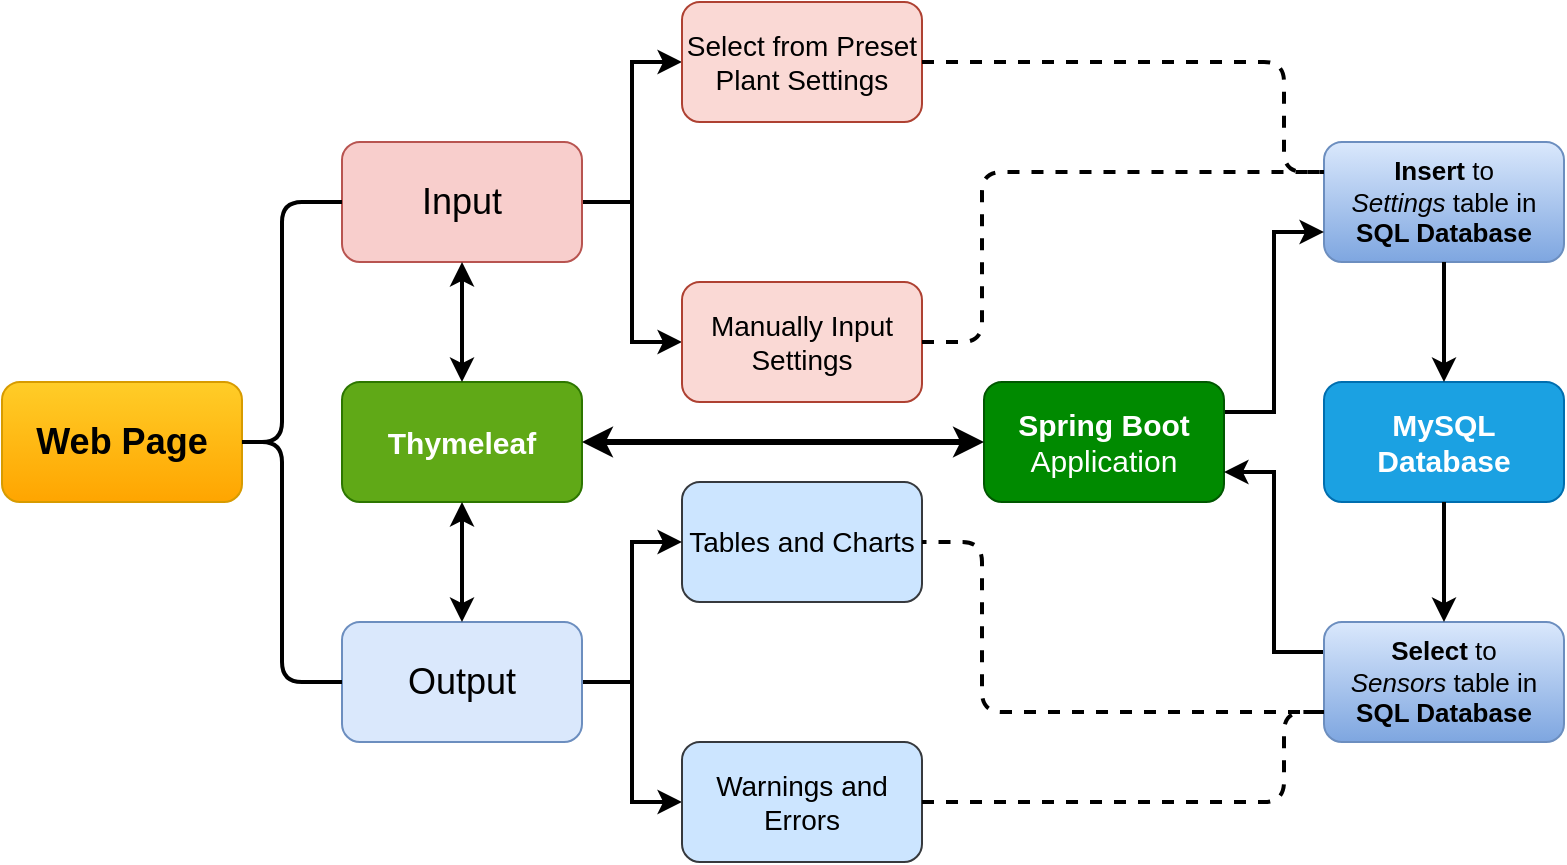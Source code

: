 <mxfile version="12.7.9" type="github">
  <diagram id="0NptSKcLtEnpgQ-AU4p9" name="Page-1">
    <mxGraphModel dx="1998" dy="753" grid="1" gridSize="10" guides="1" tooltips="1" connect="1" arrows="1" fold="1" page="1" pageScale="1" pageWidth="827" pageHeight="583" math="0" shadow="0">
      <root>
        <mxCell id="0" />
        <mxCell id="1" parent="0" />
        <mxCell id="iAvzfOgcvIdrf_tcBkFH-1" value="&lt;b&gt;&lt;font style=&quot;font-size: 18px&quot;&gt;Web Page&lt;/font&gt;&lt;/b&gt;" style="rounded=1;whiteSpace=wrap;html=1;fillColor=#ffcd28;strokeColor=#d79b00;gradientColor=#ffa500;" parent="1" vertex="1">
          <mxGeometry x="9" y="240" width="120" height="60" as="geometry" />
        </mxCell>
        <mxCell id="iAvzfOgcvIdrf_tcBkFH-2" value="Tables and Charts" style="rounded=1;whiteSpace=wrap;html=1;fontSize=14;fillColor=#cce5ff;strokeColor=#36393d;" parent="1" vertex="1">
          <mxGeometry x="349" y="290" width="120" height="60" as="geometry" />
        </mxCell>
        <mxCell id="ASFZTIkQ24ET85p-kiwr-31" style="edgeStyle=orthogonalEdgeStyle;rounded=0;orthogonalLoop=1;jettySize=auto;html=1;entryX=0;entryY=0.5;entryDx=0;entryDy=0;strokeWidth=2;" edge="1" parent="1" source="iAvzfOgcvIdrf_tcBkFH-3" target="iAvzfOgcvIdrf_tcBkFH-2">
          <mxGeometry relative="1" as="geometry" />
        </mxCell>
        <mxCell id="ASFZTIkQ24ET85p-kiwr-32" style="edgeStyle=orthogonalEdgeStyle;rounded=0;orthogonalLoop=1;jettySize=auto;html=1;entryX=0;entryY=0.5;entryDx=0;entryDy=0;strokeWidth=2;" edge="1" parent="1" source="iAvzfOgcvIdrf_tcBkFH-3" target="iAvzfOgcvIdrf_tcBkFH-5">
          <mxGeometry relative="1" as="geometry" />
        </mxCell>
        <mxCell id="iAvzfOgcvIdrf_tcBkFH-3" value="Output" style="rounded=1;whiteSpace=wrap;html=1;fontSize=18;fillColor=#dae8fc;strokeColor=#6c8ebf;" parent="1" vertex="1">
          <mxGeometry x="179" y="360" width="120" height="60" as="geometry" />
        </mxCell>
        <mxCell id="ASFZTIkQ24ET85p-kiwr-8" style="edgeStyle=orthogonalEdgeStyle;rounded=0;orthogonalLoop=1;jettySize=auto;html=1;entryX=0;entryY=0.5;entryDx=0;entryDy=0;strokeWidth=2;" edge="1" parent="1" source="iAvzfOgcvIdrf_tcBkFH-4" target="ASFZTIkQ24ET85p-kiwr-1">
          <mxGeometry relative="1" as="geometry" />
        </mxCell>
        <mxCell id="ASFZTIkQ24ET85p-kiwr-9" style="edgeStyle=orthogonalEdgeStyle;rounded=0;orthogonalLoop=1;jettySize=auto;html=1;entryX=0;entryY=0.5;entryDx=0;entryDy=0;strokeWidth=2;" edge="1" parent="1" source="iAvzfOgcvIdrf_tcBkFH-4" target="ASFZTIkQ24ET85p-kiwr-2">
          <mxGeometry relative="1" as="geometry" />
        </mxCell>
        <mxCell id="iAvzfOgcvIdrf_tcBkFH-4" value="Input" style="rounded=1;whiteSpace=wrap;html=1;fontSize=18;fillColor=#f8cecc;strokeColor=#b85450;" parent="1" vertex="1">
          <mxGeometry x="179" y="120" width="120" height="60" as="geometry" />
        </mxCell>
        <mxCell id="iAvzfOgcvIdrf_tcBkFH-5" value="Warnings and Errors" style="rounded=1;whiteSpace=wrap;html=1;fontSize=14;fillColor=#cce5ff;strokeColor=#36393d;" parent="1" vertex="1">
          <mxGeometry x="349" y="420" width="120" height="60" as="geometry" />
        </mxCell>
        <mxCell id="ASFZTIkQ24ET85p-kiwr-1" value="Select from Preset Plant Settings" style="rounded=1;whiteSpace=wrap;html=1;fontSize=14;fillColor=#fad9d5;strokeColor=#ae4132;" vertex="1" parent="1">
          <mxGeometry x="349" y="50" width="120" height="60" as="geometry" />
        </mxCell>
        <mxCell id="ASFZTIkQ24ET85p-kiwr-2" value="Manually Input Settings" style="rounded=1;whiteSpace=wrap;html=1;fontSize=14;fillColor=#fad9d5;strokeColor=#ae4132;" vertex="1" parent="1">
          <mxGeometry x="349" y="190" width="120" height="60" as="geometry" />
        </mxCell>
        <mxCell id="ASFZTIkQ24ET85p-kiwr-3" value="&lt;b style=&quot;font-size: 13px;&quot;&gt;Insert &lt;/b&gt;to &lt;i style=&quot;font-size: 13px;&quot;&gt;Settings&lt;/i&gt;&amp;nbsp;table in &lt;b style=&quot;font-size: 13px;&quot;&gt;SQL Database&lt;/b&gt;" style="rounded=1;whiteSpace=wrap;html=1;fontSize=13;gradientColor=#7ea6e0;fillColor=#dae8fc;strokeColor=#6c8ebf;" vertex="1" parent="1">
          <mxGeometry x="670" y="120" width="120" height="60" as="geometry" />
        </mxCell>
        <mxCell id="ASFZTIkQ24ET85p-kiwr-4" value="&lt;b style=&quot;font-size: 15px;&quot;&gt;Thymeleaf&lt;/b&gt;" style="rounded=1;whiteSpace=wrap;html=1;fontSize=15;fillColor=#60a917;strokeColor=#2D7600;fontColor=#ffffff;" vertex="1" parent="1">
          <mxGeometry x="179" y="240" width="120" height="60" as="geometry" />
        </mxCell>
        <mxCell id="ASFZTIkQ24ET85p-kiwr-36" style="edgeStyle=orthogonalEdgeStyle;rounded=0;orthogonalLoop=1;jettySize=auto;html=1;exitX=1;exitY=0.25;exitDx=0;exitDy=0;entryX=0;entryY=0.75;entryDx=0;entryDy=0;strokeWidth=2;" edge="1" parent="1" source="ASFZTIkQ24ET85p-kiwr-5" target="ASFZTIkQ24ET85p-kiwr-3">
          <mxGeometry relative="1" as="geometry" />
        </mxCell>
        <mxCell id="ASFZTIkQ24ET85p-kiwr-5" value="&lt;b style=&quot;font-size: 15px;&quot;&gt;Spring Boot&lt;/b&gt; Application" style="rounded=1;whiteSpace=wrap;html=1;fontSize=15;fillColor=#008a00;strokeColor=#005700;fontColor=#ffffff;" vertex="1" parent="1">
          <mxGeometry x="500" y="240" width="120" height="60" as="geometry" />
        </mxCell>
        <mxCell id="ASFZTIkQ24ET85p-kiwr-18" value="" style="endArrow=none;html=1;entryX=0;entryY=0.5;entryDx=0;entryDy=0;exitX=1;exitY=0.5;exitDx=0;exitDy=0;strokeWidth=2;" edge="1" parent="1" source="iAvzfOgcvIdrf_tcBkFH-1" target="iAvzfOgcvIdrf_tcBkFH-4">
          <mxGeometry width="50" height="50" relative="1" as="geometry">
            <mxPoint x="459" y="350" as="sourcePoint" />
            <mxPoint x="509" y="300" as="targetPoint" />
            <Array as="points">
              <mxPoint x="149" y="270" />
              <mxPoint x="149" y="150" />
            </Array>
          </mxGeometry>
        </mxCell>
        <mxCell id="ASFZTIkQ24ET85p-kiwr-19" value="" style="endArrow=none;html=1;entryX=1;entryY=0.5;entryDx=0;entryDy=0;exitX=0;exitY=0.5;exitDx=0;exitDy=0;strokeWidth=2;" edge="1" parent="1" source="iAvzfOgcvIdrf_tcBkFH-3" target="iAvzfOgcvIdrf_tcBkFH-1">
          <mxGeometry width="50" height="50" relative="1" as="geometry">
            <mxPoint x="29" y="460" as="sourcePoint" />
            <mxPoint x="79" y="410" as="targetPoint" />
            <Array as="points">
              <mxPoint x="149" y="390" />
              <mxPoint x="149" y="270" />
            </Array>
          </mxGeometry>
        </mxCell>
        <mxCell id="ASFZTIkQ24ET85p-kiwr-20" value="" style="endArrow=classic;startArrow=classic;html=1;entryX=0.5;entryY=1;entryDx=0;entryDy=0;exitX=0.5;exitY=0;exitDx=0;exitDy=0;strokeWidth=2;" edge="1" parent="1" source="ASFZTIkQ24ET85p-kiwr-4" target="iAvzfOgcvIdrf_tcBkFH-4">
          <mxGeometry width="50" height="50" relative="1" as="geometry">
            <mxPoint x="459" y="350" as="sourcePoint" />
            <mxPoint x="509" y="300" as="targetPoint" />
          </mxGeometry>
        </mxCell>
        <mxCell id="ASFZTIkQ24ET85p-kiwr-21" value="" style="endArrow=classic;startArrow=classic;html=1;entryX=0.5;entryY=1;entryDx=0;entryDy=0;exitX=0.5;exitY=0;exitDx=0;exitDy=0;strokeWidth=2;" edge="1" parent="1" source="iAvzfOgcvIdrf_tcBkFH-3" target="ASFZTIkQ24ET85p-kiwr-4">
          <mxGeometry width="50" height="50" relative="1" as="geometry">
            <mxPoint x="219" y="360" as="sourcePoint" />
            <mxPoint x="269" y="310" as="targetPoint" />
          </mxGeometry>
        </mxCell>
        <mxCell id="ASFZTIkQ24ET85p-kiwr-37" style="edgeStyle=orthogonalEdgeStyle;rounded=0;orthogonalLoop=1;jettySize=auto;html=1;exitX=0;exitY=0.25;exitDx=0;exitDy=0;entryX=1;entryY=0.75;entryDx=0;entryDy=0;strokeWidth=2;" edge="1" parent="1" source="ASFZTIkQ24ET85p-kiwr-24" target="ASFZTIkQ24ET85p-kiwr-5">
          <mxGeometry relative="1" as="geometry" />
        </mxCell>
        <mxCell id="ASFZTIkQ24ET85p-kiwr-24" value="&lt;b style=&quot;font-size: 13px;&quot;&gt;Select &lt;/b&gt;to &lt;i style=&quot;font-size: 13px;&quot;&gt;Sensors&amp;nbsp;&lt;/i&gt;table in &lt;b style=&quot;font-size: 13px;&quot;&gt;SQL Database&lt;/b&gt;" style="rounded=1;whiteSpace=wrap;html=1;fontSize=13;gradientColor=#7ea6e0;fillColor=#dae8fc;strokeColor=#6c8ebf;" vertex="1" parent="1">
          <mxGeometry x="670" y="360" width="120" height="60" as="geometry" />
        </mxCell>
        <mxCell id="ASFZTIkQ24ET85p-kiwr-30" value="" style="endArrow=classic;startArrow=classic;html=1;exitX=1;exitY=0.5;exitDx=0;exitDy=0;entryX=0;entryY=0.5;entryDx=0;entryDy=0;strokeWidth=3;" edge="1" parent="1" source="ASFZTIkQ24ET85p-kiwr-4" target="ASFZTIkQ24ET85p-kiwr-5">
          <mxGeometry width="50" height="50" relative="1" as="geometry">
            <mxPoint x="569" y="480" as="sourcePoint" />
            <mxPoint x="619" y="430" as="targetPoint" />
          </mxGeometry>
        </mxCell>
        <mxCell id="ASFZTIkQ24ET85p-kiwr-38" value="" style="endArrow=none;dashed=1;html=1;entryX=0;entryY=0.75;entryDx=0;entryDy=0;exitX=1;exitY=0.5;exitDx=0;exitDy=0;strokeWidth=2;" edge="1" parent="1" source="iAvzfOgcvIdrf_tcBkFH-5" target="ASFZTIkQ24ET85p-kiwr-24">
          <mxGeometry width="50" height="50" relative="1" as="geometry">
            <mxPoint x="529" y="530" as="sourcePoint" />
            <mxPoint x="579" y="480" as="targetPoint" />
            <Array as="points">
              <mxPoint x="650" y="450" />
              <mxPoint x="650" y="405" />
            </Array>
          </mxGeometry>
        </mxCell>
        <mxCell id="ASFZTIkQ24ET85p-kiwr-39" value="" style="endArrow=none;dashed=1;html=1;entryX=1;entryY=0.5;entryDx=0;entryDy=0;exitX=0;exitY=0.75;exitDx=0;exitDy=0;strokeWidth=2;" edge="1" parent="1" source="ASFZTIkQ24ET85p-kiwr-24" target="iAvzfOgcvIdrf_tcBkFH-2">
          <mxGeometry width="50" height="50" relative="1" as="geometry">
            <mxPoint x="719" y="540" as="sourcePoint" />
            <mxPoint x="769" y="490" as="targetPoint" />
            <Array as="points">
              <mxPoint x="499" y="405" />
              <mxPoint x="499" y="320" />
            </Array>
          </mxGeometry>
        </mxCell>
        <mxCell id="ASFZTIkQ24ET85p-kiwr-40" value="" style="endArrow=none;dashed=1;html=1;exitX=1;exitY=0.5;exitDx=0;exitDy=0;entryX=0;entryY=0.25;entryDx=0;entryDy=0;strokeWidth=2;" edge="1" parent="1" source="ASFZTIkQ24ET85p-kiwr-2" target="ASFZTIkQ24ET85p-kiwr-3">
          <mxGeometry width="50" height="50" relative="1" as="geometry">
            <mxPoint x="499" y="160" as="sourcePoint" />
            <mxPoint x="549" y="110" as="targetPoint" />
            <Array as="points">
              <mxPoint x="499" y="220" />
              <mxPoint x="499" y="135" />
            </Array>
          </mxGeometry>
        </mxCell>
        <mxCell id="ASFZTIkQ24ET85p-kiwr-41" value="" style="endArrow=none;dashed=1;html=1;exitX=1;exitY=0.5;exitDx=0;exitDy=0;entryX=0;entryY=0.25;entryDx=0;entryDy=0;strokeWidth=2;" edge="1" parent="1" source="ASFZTIkQ24ET85p-kiwr-1" target="ASFZTIkQ24ET85p-kiwr-3">
          <mxGeometry width="50" height="50" relative="1" as="geometry">
            <mxPoint x="550" y="110" as="sourcePoint" />
            <mxPoint x="600" y="60" as="targetPoint" />
            <Array as="points">
              <mxPoint x="650" y="80" />
              <mxPoint x="650" y="135" />
            </Array>
          </mxGeometry>
        </mxCell>
        <mxCell id="ASFZTIkQ24ET85p-kiwr-42" value="&lt;b&gt;MySQL Database&lt;/b&gt;" style="rounded=1;whiteSpace=wrap;html=1;fontSize=15;fillColor=#1ba1e2;strokeColor=#006EAF;fontColor=#ffffff;" vertex="1" parent="1">
          <mxGeometry x="670" y="240" width="120" height="60" as="geometry" />
        </mxCell>
        <mxCell id="ASFZTIkQ24ET85p-kiwr-44" value="" style="endArrow=classic;html=1;strokeWidth=2;fontSize=13;exitX=0.5;exitY=1;exitDx=0;exitDy=0;entryX=0.5;entryY=0;entryDx=0;entryDy=0;" edge="1" parent="1" source="ASFZTIkQ24ET85p-kiwr-3" target="ASFZTIkQ24ET85p-kiwr-42">
          <mxGeometry width="50" height="50" relative="1" as="geometry">
            <mxPoint x="720" y="250" as="sourcePoint" />
            <mxPoint x="770" y="200" as="targetPoint" />
          </mxGeometry>
        </mxCell>
        <mxCell id="ASFZTIkQ24ET85p-kiwr-45" value="" style="endArrow=classic;html=1;strokeWidth=2;fontSize=13;entryX=0.5;entryY=0;entryDx=0;entryDy=0;exitX=0.5;exitY=1;exitDx=0;exitDy=0;" edge="1" parent="1" source="ASFZTIkQ24ET85p-kiwr-42" target="ASFZTIkQ24ET85p-kiwr-24">
          <mxGeometry width="50" height="50" relative="1" as="geometry">
            <mxPoint x="710" y="530" as="sourcePoint" />
            <mxPoint x="760" y="480" as="targetPoint" />
          </mxGeometry>
        </mxCell>
      </root>
    </mxGraphModel>
  </diagram>
</mxfile>
